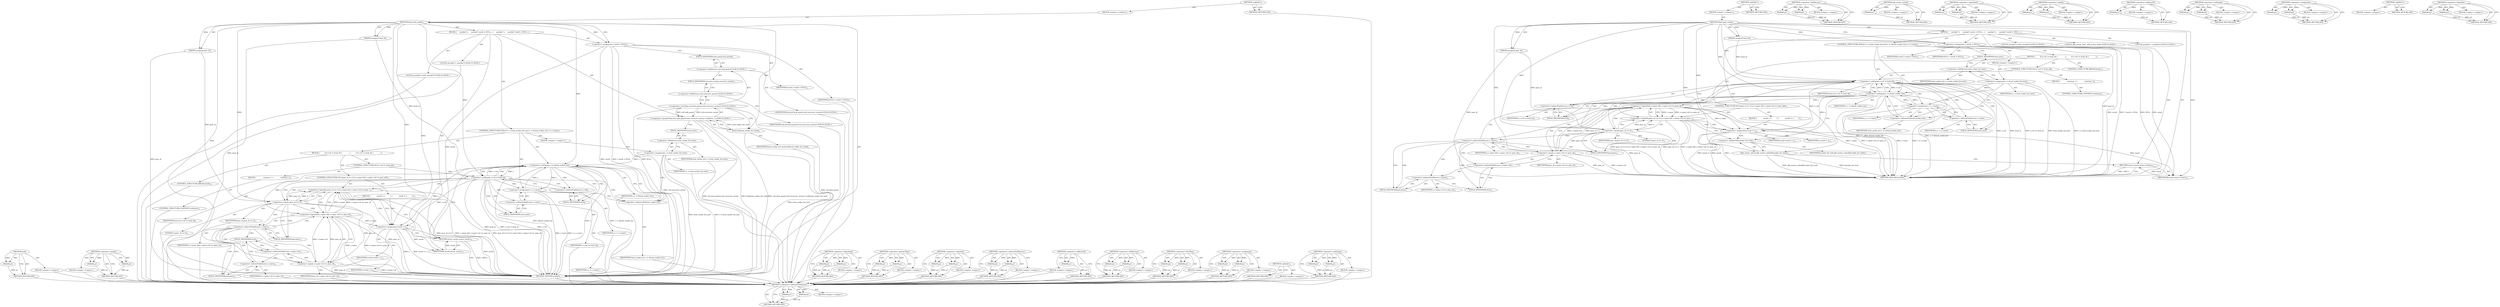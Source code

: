 digraph "&lt;operator&gt;.notEquals" {
vulnerable_113 [label=<(METHOD,&lt;operator&gt;.indirectFieldAccess)>];
vulnerable_114 [label=<(PARAM,p1)>];
vulnerable_115 [label=<(PARAM,p2)>];
vulnerable_116 [label=<(BLOCK,&lt;empty&gt;,&lt;empty&gt;)>];
vulnerable_117 [label=<(METHOD_RETURN,ANY)>];
vulnerable_6 [label=<(METHOD,&lt;global&gt;)<SUB>1</SUB>>];
vulnerable_7 [label=<(BLOCK,&lt;empty&gt;,&lt;empty&gt;)<SUB>1</SUB>>];
vulnerable_8 [label=<(METHOD,find_local_socket)<SUB>1</SUB>>];
vulnerable_9 [label=<(PARAM,unsigned local_id)<SUB>1</SUB>>];
vulnerable_10 [label=<(PARAM,unsigned peer_id)<SUB>1</SUB>>];
vulnerable_11 [label=<(BLOCK,{

     asocket* s;
     asocket* result = NULL...,{

     asocket* s;
     asocket* result = NULL...)<SUB>1</SUB>>];
vulnerable_12 [label="<(LOCAL,asocket* s: asocket*)<SUB>3</SUB>>"];
vulnerable_13 [label="<(LOCAL,asocket* result: asocket*)<SUB>4</SUB>>"];
vulnerable_14 [label=<(&lt;operator&gt;.assignment,* result = NULL)<SUB>4</SUB>>];
vulnerable_15 [label=<(IDENTIFIER,result,* result = NULL)<SUB>4</SUB>>];
vulnerable_16 [label=<(IDENTIFIER,NULL,* result = NULL)<SUB>4</SUB>>];
vulnerable_17 [label="<(LOCAL,adb_mutex_lock : adb_mutex_lock)<SUB>6</SUB>>"];
vulnerable_18 [label=<(CONTROL_STRUCTURE,FOR,for (s = local_socket_list.next;s != &amp;local_socket_list;s = s-&gt;next))<SUB>7</SUB>>];
vulnerable_19 [label=<(BLOCK,&lt;empty&gt;,&lt;empty&gt;)<SUB>7</SUB>>];
vulnerable_20 [label=<(&lt;operator&gt;.assignment,s = local_socket_list.next)<SUB>7</SUB>>];
vulnerable_21 [label=<(IDENTIFIER,s,s = local_socket_list.next)<SUB>7</SUB>>];
vulnerable_22 [label=<(&lt;operator&gt;.fieldAccess,local_socket_list.next)<SUB>7</SUB>>];
vulnerable_23 [label=<(IDENTIFIER,local_socket_list,s = local_socket_list.next)<SUB>7</SUB>>];
vulnerable_24 [label=<(FIELD_IDENTIFIER,next,next)<SUB>7</SUB>>];
vulnerable_25 [label=<(&lt;operator&gt;.notEquals,s != &amp;local_socket_list)<SUB>7</SUB>>];
vulnerable_26 [label=<(IDENTIFIER,s,s != &amp;local_socket_list)<SUB>7</SUB>>];
vulnerable_27 [label=<(&lt;operator&gt;.addressOf,&amp;local_socket_list)<SUB>7</SUB>>];
vulnerable_28 [label=<(IDENTIFIER,local_socket_list,s != &amp;local_socket_list)<SUB>7</SUB>>];
vulnerable_29 [label=<(&lt;operator&gt;.assignment,s = s-&gt;next)<SUB>7</SUB>>];
vulnerable_30 [label=<(IDENTIFIER,s,s = s-&gt;next)<SUB>7</SUB>>];
vulnerable_31 [label=<(&lt;operator&gt;.indirectFieldAccess,s-&gt;next)<SUB>7</SUB>>];
vulnerable_32 [label=<(IDENTIFIER,s,s = s-&gt;next)<SUB>7</SUB>>];
vulnerable_33 [label=<(FIELD_IDENTIFIER,next,next)<SUB>7</SUB>>];
vulnerable_34 [label=<(BLOCK,{
         if (s-&gt;id != local_id) {
           ...,{
         if (s-&gt;id != local_id) {
           ...)<SUB>7</SUB>>];
vulnerable_35 [label=<(CONTROL_STRUCTURE,IF,if (s-&gt;id != local_id))<SUB>8</SUB>>];
vulnerable_36 [label=<(&lt;operator&gt;.notEquals,s-&gt;id != local_id)<SUB>8</SUB>>];
vulnerable_37 [label=<(&lt;operator&gt;.indirectFieldAccess,s-&gt;id)<SUB>8</SUB>>];
vulnerable_38 [label=<(IDENTIFIER,s,s-&gt;id != local_id)<SUB>8</SUB>>];
vulnerable_39 [label=<(FIELD_IDENTIFIER,id,id)<SUB>8</SUB>>];
vulnerable_40 [label=<(IDENTIFIER,local_id,s-&gt;id != local_id)<SUB>8</SUB>>];
vulnerable_41 [label=<(BLOCK,{
             continue;
 },{
             continue;
 })<SUB>8</SUB>>];
vulnerable_42 [label=<(CONTROL_STRUCTURE,CONTINUE,continue;)<SUB>9</SUB>>];
vulnerable_43 [label=<(CONTROL_STRUCTURE,IF,if (peer_id == 0 || (s-&gt;peer &amp;&amp; s-&gt;peer-&gt;id == peer_id)))<SUB>11</SUB>>];
vulnerable_44 [label=<(&lt;operator&gt;.logicalOr,peer_id == 0 || (s-&gt;peer &amp;&amp; s-&gt;peer-&gt;id == peer...)<SUB>11</SUB>>];
vulnerable_45 [label=<(&lt;operator&gt;.equals,peer_id == 0)<SUB>11</SUB>>];
vulnerable_46 [label=<(IDENTIFIER,peer_id,peer_id == 0)<SUB>11</SUB>>];
vulnerable_47 [label=<(LITERAL,0,peer_id == 0)<SUB>11</SUB>>];
vulnerable_48 [label=<(&lt;operator&gt;.logicalAnd,s-&gt;peer &amp;&amp; s-&gt;peer-&gt;id == peer_id)<SUB>11</SUB>>];
vulnerable_49 [label=<(&lt;operator&gt;.indirectFieldAccess,s-&gt;peer)<SUB>11</SUB>>];
vulnerable_50 [label=<(IDENTIFIER,s,s-&gt;peer &amp;&amp; s-&gt;peer-&gt;id == peer_id)<SUB>11</SUB>>];
vulnerable_51 [label=<(FIELD_IDENTIFIER,peer,peer)<SUB>11</SUB>>];
vulnerable_52 [label=<(&lt;operator&gt;.equals,s-&gt;peer-&gt;id == peer_id)<SUB>11</SUB>>];
vulnerable_53 [label=<(&lt;operator&gt;.indirectFieldAccess,s-&gt;peer-&gt;id)<SUB>11</SUB>>];
vulnerable_54 [label=<(&lt;operator&gt;.indirectFieldAccess,s-&gt;peer)<SUB>11</SUB>>];
vulnerable_55 [label=<(IDENTIFIER,s,s-&gt;peer-&gt;id == peer_id)<SUB>11</SUB>>];
vulnerable_56 [label=<(FIELD_IDENTIFIER,peer,peer)<SUB>11</SUB>>];
vulnerable_57 [label=<(FIELD_IDENTIFIER,id,id)<SUB>11</SUB>>];
vulnerable_58 [label=<(IDENTIFIER,peer_id,s-&gt;peer-&gt;id == peer_id)<SUB>11</SUB>>];
vulnerable_59 [label=<(BLOCK,{
            result = s;

         },{
            result = s;

         })<SUB>11</SUB>>];
vulnerable_60 [label=<(&lt;operator&gt;.assignment,result = s)<SUB>12</SUB>>];
vulnerable_61 [label=<(IDENTIFIER,result,result = s)<SUB>12</SUB>>];
vulnerable_62 [label=<(IDENTIFIER,s,result = s)<SUB>12</SUB>>];
vulnerable_63 [label=<(CONTROL_STRUCTURE,BREAK,break;)<SUB>15</SUB>>];
vulnerable_64 [label=<(adb_mutex_unlock,adb_mutex_unlock(&amp;socket_list_lock))<SUB>17</SUB>>];
vulnerable_65 [label=<(&lt;operator&gt;.addressOf,&amp;socket_list_lock)<SUB>17</SUB>>];
vulnerable_66 [label=<(IDENTIFIER,socket_list_lock,adb_mutex_unlock(&amp;socket_list_lock))<SUB>17</SUB>>];
vulnerable_67 [label=<(RETURN,return result;,return result;)<SUB>19</SUB>>];
vulnerable_68 [label=<(IDENTIFIER,result,return result;)<SUB>19</SUB>>];
vulnerable_69 [label=<(METHOD_RETURN,asocket)<SUB>1</SUB>>];
vulnerable_71 [label=<(METHOD_RETURN,ANY)<SUB>1</SUB>>];
vulnerable_99 [label=<(METHOD,&lt;operator&gt;.fieldAccess)>];
vulnerable_100 [label=<(PARAM,p1)>];
vulnerable_101 [label=<(PARAM,p2)>];
vulnerable_102 [label=<(BLOCK,&lt;empty&gt;,&lt;empty&gt;)>];
vulnerable_103 [label=<(METHOD_RETURN,ANY)>];
vulnerable_133 [label=<(METHOD,adb_mutex_unlock)>];
vulnerable_134 [label=<(PARAM,p1)>];
vulnerable_135 [label=<(BLOCK,&lt;empty&gt;,&lt;empty&gt;)>];
vulnerable_136 [label=<(METHOD_RETURN,ANY)>];
vulnerable_128 [label=<(METHOD,&lt;operator&gt;.logicalAnd)>];
vulnerable_129 [label=<(PARAM,p1)>];
vulnerable_130 [label=<(PARAM,p2)>];
vulnerable_131 [label=<(BLOCK,&lt;empty&gt;,&lt;empty&gt;)>];
vulnerable_132 [label=<(METHOD_RETURN,ANY)>];
vulnerable_123 [label=<(METHOD,&lt;operator&gt;.equals)>];
vulnerable_124 [label=<(PARAM,p1)>];
vulnerable_125 [label=<(PARAM,p2)>];
vulnerable_126 [label=<(BLOCK,&lt;empty&gt;,&lt;empty&gt;)>];
vulnerable_127 [label=<(METHOD_RETURN,ANY)>];
vulnerable_109 [label=<(METHOD,&lt;operator&gt;.addressOf)>];
vulnerable_110 [label=<(PARAM,p1)>];
vulnerable_111 [label=<(BLOCK,&lt;empty&gt;,&lt;empty&gt;)>];
vulnerable_112 [label=<(METHOD_RETURN,ANY)>];
vulnerable_104 [label=<(METHOD,&lt;operator&gt;.notEquals)>];
vulnerable_105 [label=<(PARAM,p1)>];
vulnerable_106 [label=<(PARAM,p2)>];
vulnerable_107 [label=<(BLOCK,&lt;empty&gt;,&lt;empty&gt;)>];
vulnerable_108 [label=<(METHOD_RETURN,ANY)>];
vulnerable_94 [label=<(METHOD,&lt;operator&gt;.assignment)>];
vulnerable_95 [label=<(PARAM,p1)>];
vulnerable_96 [label=<(PARAM,p2)>];
vulnerable_97 [label=<(BLOCK,&lt;empty&gt;,&lt;empty&gt;)>];
vulnerable_98 [label=<(METHOD_RETURN,ANY)>];
vulnerable_88 [label=<(METHOD,&lt;global&gt;)<SUB>1</SUB>>];
vulnerable_89 [label=<(BLOCK,&lt;empty&gt;,&lt;empty&gt;)>];
vulnerable_90 [label=<(METHOD_RETURN,ANY)>];
vulnerable_118 [label=<(METHOD,&lt;operator&gt;.logicalOr)>];
vulnerable_119 [label=<(PARAM,p1)>];
vulnerable_120 [label=<(PARAM,p2)>];
vulnerable_121 [label=<(BLOCK,&lt;empty&gt;,&lt;empty&gt;)>];
vulnerable_122 [label=<(METHOD_RETURN,ANY)>];
fixed_118 [label=<(METHOD,lock)>];
fixed_119 [label=<(PARAM,p1)>];
fixed_120 [label=<(BLOCK,&lt;empty&gt;,&lt;empty&gt;)>];
fixed_121 [label=<(METHOD_RETURN,ANY)>];
fixed_141 [label=<(METHOD,&lt;operator&gt;.equals)>];
fixed_142 [label=<(PARAM,p1)>];
fixed_143 [label=<(PARAM,p2)>];
fixed_144 [label=<(BLOCK,&lt;empty&gt;,&lt;empty&gt;)>];
fixed_145 [label=<(METHOD_RETURN,ANY)>];
fixed_6 [label=<(METHOD,&lt;global&gt;)<SUB>1</SUB>>];
fixed_7 [label=<(BLOCK,&lt;empty&gt;,&lt;empty&gt;)<SUB>1</SUB>>];
fixed_8 [label=<(METHOD,find_local_socket)<SUB>1</SUB>>];
fixed_9 [label=<(PARAM,unsigned local_id)<SUB>1</SUB>>];
fixed_10 [label=<(PARAM,unsigned peer_id)<SUB>1</SUB>>];
fixed_11 [label=<(BLOCK,{

     asocket* s;
     asocket* result = NULL...,{

     asocket* s;
     asocket* result = NULL...)<SUB>1</SUB>>];
fixed_12 [label="<(LOCAL,asocket* s: asocket*)<SUB>3</SUB>>"];
fixed_13 [label="<(LOCAL,asocket* result: asocket*)<SUB>4</SUB>>"];
fixed_14 [label=<(&lt;operator&gt;.assignment,* result = NULL)<SUB>4</SUB>>];
fixed_15 [label=<(IDENTIFIER,result,* result = NULL)<SUB>4</SUB>>];
fixed_16 [label=<(IDENTIFIER,NULL,* result = NULL)<SUB>4</SUB>>];
fixed_17 [label="<(&lt;operator&gt;.greaterThan,std::lock_guard&lt;std::recursive_mutex&gt; lock(loca...)<SUB>6</SUB>>"];
fixed_18 [label="<(&lt;operator&gt;.lessThan,std::lock_guard&lt;std::recursive_mutex)<SUB>6</SUB>>"];
fixed_19 [label="<(&lt;operator&gt;.fieldAccess,std::lock_guard)<SUB>6</SUB>>"];
fixed_20 [label="<(IDENTIFIER,std,std::lock_guard&lt;std::recursive_mutex)<SUB>6</SUB>>"];
fixed_21 [label=<(FIELD_IDENTIFIER,lock_guard,lock_guard)<SUB>6</SUB>>];
fixed_22 [label="<(&lt;operator&gt;.fieldAccess,std::recursive_mutex)<SUB>6</SUB>>"];
fixed_23 [label="<(IDENTIFIER,std,std::lock_guard&lt;std::recursive_mutex)<SUB>6</SUB>>"];
fixed_24 [label=<(FIELD_IDENTIFIER,recursive_mutex,recursive_mutex)<SUB>6</SUB>>];
fixed_25 [label=<(lock,lock(local_socket_list_lock))<SUB>6</SUB>>];
fixed_26 [label=<(IDENTIFIER,local_socket_list_lock,lock(local_socket_list_lock))<SUB>6</SUB>>];
fixed_27 [label=<(CONTROL_STRUCTURE,FOR,for (s = local_socket_list.next;s != &amp;local_socket_list;s = s-&gt;next))<SUB>7</SUB>>];
fixed_28 [label=<(BLOCK,&lt;empty&gt;,&lt;empty&gt;)<SUB>7</SUB>>];
fixed_29 [label=<(&lt;operator&gt;.assignment,s = local_socket_list.next)<SUB>7</SUB>>];
fixed_30 [label=<(IDENTIFIER,s,s = local_socket_list.next)<SUB>7</SUB>>];
fixed_31 [label=<(&lt;operator&gt;.fieldAccess,local_socket_list.next)<SUB>7</SUB>>];
fixed_32 [label=<(IDENTIFIER,local_socket_list,s = local_socket_list.next)<SUB>7</SUB>>];
fixed_33 [label=<(FIELD_IDENTIFIER,next,next)<SUB>7</SUB>>];
fixed_34 [label=<(&lt;operator&gt;.notEquals,s != &amp;local_socket_list)<SUB>7</SUB>>];
fixed_35 [label=<(IDENTIFIER,s,s != &amp;local_socket_list)<SUB>7</SUB>>];
fixed_36 [label=<(&lt;operator&gt;.addressOf,&amp;local_socket_list)<SUB>7</SUB>>];
fixed_37 [label=<(IDENTIFIER,local_socket_list,s != &amp;local_socket_list)<SUB>7</SUB>>];
fixed_38 [label=<(&lt;operator&gt;.assignment,s = s-&gt;next)<SUB>7</SUB>>];
fixed_39 [label=<(IDENTIFIER,s,s = s-&gt;next)<SUB>7</SUB>>];
fixed_40 [label=<(&lt;operator&gt;.indirectFieldAccess,s-&gt;next)<SUB>7</SUB>>];
fixed_41 [label=<(IDENTIFIER,s,s = s-&gt;next)<SUB>7</SUB>>];
fixed_42 [label=<(FIELD_IDENTIFIER,next,next)<SUB>7</SUB>>];
fixed_43 [label=<(BLOCK,{
         if (s-&gt;id != local_id) {
           ...,{
         if (s-&gt;id != local_id) {
           ...)<SUB>7</SUB>>];
fixed_44 [label=<(CONTROL_STRUCTURE,IF,if (s-&gt;id != local_id))<SUB>8</SUB>>];
fixed_45 [label=<(&lt;operator&gt;.notEquals,s-&gt;id != local_id)<SUB>8</SUB>>];
fixed_46 [label=<(&lt;operator&gt;.indirectFieldAccess,s-&gt;id)<SUB>8</SUB>>];
fixed_47 [label=<(IDENTIFIER,s,s-&gt;id != local_id)<SUB>8</SUB>>];
fixed_48 [label=<(FIELD_IDENTIFIER,id,id)<SUB>8</SUB>>];
fixed_49 [label=<(IDENTIFIER,local_id,s-&gt;id != local_id)<SUB>8</SUB>>];
fixed_50 [label=<(BLOCK,{
             continue;
 },{
             continue;
 })<SUB>8</SUB>>];
fixed_51 [label=<(CONTROL_STRUCTURE,CONTINUE,continue;)<SUB>9</SUB>>];
fixed_52 [label=<(CONTROL_STRUCTURE,IF,if (peer_id == 0 || (s-&gt;peer &amp;&amp; s-&gt;peer-&gt;id == peer_id)))<SUB>11</SUB>>];
fixed_53 [label=<(&lt;operator&gt;.logicalOr,peer_id == 0 || (s-&gt;peer &amp;&amp; s-&gt;peer-&gt;id == peer...)<SUB>11</SUB>>];
fixed_54 [label=<(&lt;operator&gt;.equals,peer_id == 0)<SUB>11</SUB>>];
fixed_55 [label=<(IDENTIFIER,peer_id,peer_id == 0)<SUB>11</SUB>>];
fixed_56 [label=<(LITERAL,0,peer_id == 0)<SUB>11</SUB>>];
fixed_57 [label=<(&lt;operator&gt;.logicalAnd,s-&gt;peer &amp;&amp; s-&gt;peer-&gt;id == peer_id)<SUB>11</SUB>>];
fixed_58 [label=<(&lt;operator&gt;.indirectFieldAccess,s-&gt;peer)<SUB>11</SUB>>];
fixed_59 [label=<(IDENTIFIER,s,s-&gt;peer &amp;&amp; s-&gt;peer-&gt;id == peer_id)<SUB>11</SUB>>];
fixed_60 [label=<(FIELD_IDENTIFIER,peer,peer)<SUB>11</SUB>>];
fixed_61 [label=<(&lt;operator&gt;.equals,s-&gt;peer-&gt;id == peer_id)<SUB>11</SUB>>];
fixed_62 [label=<(&lt;operator&gt;.indirectFieldAccess,s-&gt;peer-&gt;id)<SUB>11</SUB>>];
fixed_63 [label=<(&lt;operator&gt;.indirectFieldAccess,s-&gt;peer)<SUB>11</SUB>>];
fixed_64 [label=<(IDENTIFIER,s,s-&gt;peer-&gt;id == peer_id)<SUB>11</SUB>>];
fixed_65 [label=<(FIELD_IDENTIFIER,peer,peer)<SUB>11</SUB>>];
fixed_66 [label=<(FIELD_IDENTIFIER,id,id)<SUB>11</SUB>>];
fixed_67 [label=<(IDENTIFIER,peer_id,s-&gt;peer-&gt;id == peer_id)<SUB>11</SUB>>];
fixed_68 [label=<(BLOCK,{
            result = s;

         },{
            result = s;

         })<SUB>11</SUB>>];
fixed_69 [label=<(&lt;operator&gt;.assignment,result = s)<SUB>12</SUB>>];
fixed_70 [label=<(IDENTIFIER,result,result = s)<SUB>12</SUB>>];
fixed_71 [label=<(IDENTIFIER,s,result = s)<SUB>12</SUB>>];
fixed_72 [label=<(CONTROL_STRUCTURE,BREAK,break;)<SUB>15</SUB>>];
fixed_73 [label=<(RETURN,return result;,return result;)<SUB>18</SUB>>];
fixed_74 [label=<(IDENTIFIER,result,return result;)<SUB>18</SUB>>];
fixed_75 [label=<(METHOD_RETURN,asocket)<SUB>1</SUB>>];
fixed_77 [label=<(METHOD_RETURN,ANY)<SUB>1</SUB>>];
fixed_146 [label=<(METHOD,&lt;operator&gt;.logicalAnd)>];
fixed_147 [label=<(PARAM,p1)>];
fixed_148 [label=<(PARAM,p2)>];
fixed_149 [label=<(BLOCK,&lt;empty&gt;,&lt;empty&gt;)>];
fixed_150 [label=<(METHOD_RETURN,ANY)>];
fixed_103 [label=<(METHOD,&lt;operator&gt;.greaterThan)>];
fixed_104 [label=<(PARAM,p1)>];
fixed_105 [label=<(PARAM,p2)>];
fixed_106 [label=<(BLOCK,&lt;empty&gt;,&lt;empty&gt;)>];
fixed_107 [label=<(METHOD_RETURN,ANY)>];
fixed_136 [label=<(METHOD,&lt;operator&gt;.logicalOr)>];
fixed_137 [label=<(PARAM,p1)>];
fixed_138 [label=<(PARAM,p2)>];
fixed_139 [label=<(BLOCK,&lt;empty&gt;,&lt;empty&gt;)>];
fixed_140 [label=<(METHOD_RETURN,ANY)>];
fixed_131 [label=<(METHOD,&lt;operator&gt;.indirectFieldAccess)>];
fixed_132 [label=<(PARAM,p1)>];
fixed_133 [label=<(PARAM,p2)>];
fixed_134 [label=<(BLOCK,&lt;empty&gt;,&lt;empty&gt;)>];
fixed_135 [label=<(METHOD_RETURN,ANY)>];
fixed_127 [label=<(METHOD,&lt;operator&gt;.addressOf)>];
fixed_128 [label=<(PARAM,p1)>];
fixed_129 [label=<(BLOCK,&lt;empty&gt;,&lt;empty&gt;)>];
fixed_130 [label=<(METHOD_RETURN,ANY)>];
fixed_113 [label=<(METHOD,&lt;operator&gt;.fieldAccess)>];
fixed_114 [label=<(PARAM,p1)>];
fixed_115 [label=<(PARAM,p2)>];
fixed_116 [label=<(BLOCK,&lt;empty&gt;,&lt;empty&gt;)>];
fixed_117 [label=<(METHOD_RETURN,ANY)>];
fixed_108 [label=<(METHOD,&lt;operator&gt;.lessThan)>];
fixed_109 [label=<(PARAM,p1)>];
fixed_110 [label=<(PARAM,p2)>];
fixed_111 [label=<(BLOCK,&lt;empty&gt;,&lt;empty&gt;)>];
fixed_112 [label=<(METHOD_RETURN,ANY)>];
fixed_98 [label=<(METHOD,&lt;operator&gt;.assignment)>];
fixed_99 [label=<(PARAM,p1)>];
fixed_100 [label=<(PARAM,p2)>];
fixed_101 [label=<(BLOCK,&lt;empty&gt;,&lt;empty&gt;)>];
fixed_102 [label=<(METHOD_RETURN,ANY)>];
fixed_92 [label=<(METHOD,&lt;global&gt;)<SUB>1</SUB>>];
fixed_93 [label=<(BLOCK,&lt;empty&gt;,&lt;empty&gt;)>];
fixed_94 [label=<(METHOD_RETURN,ANY)>];
fixed_122 [label=<(METHOD,&lt;operator&gt;.notEquals)>];
fixed_123 [label=<(PARAM,p1)>];
fixed_124 [label=<(PARAM,p2)>];
fixed_125 [label=<(BLOCK,&lt;empty&gt;,&lt;empty&gt;)>];
fixed_126 [label=<(METHOD_RETURN,ANY)>];
vulnerable_113 -> vulnerable_114  [key=0, label="AST: "];
vulnerable_113 -> vulnerable_114  [key=1, label="DDG: "];
vulnerable_113 -> vulnerable_116  [key=0, label="AST: "];
vulnerable_113 -> vulnerable_115  [key=0, label="AST: "];
vulnerable_113 -> vulnerable_115  [key=1, label="DDG: "];
vulnerable_113 -> vulnerable_117  [key=0, label="AST: "];
vulnerable_113 -> vulnerable_117  [key=1, label="CFG: "];
vulnerable_114 -> vulnerable_117  [key=0, label="DDG: p1"];
vulnerable_115 -> vulnerable_117  [key=0, label="DDG: p2"];
vulnerable_6 -> vulnerable_7  [key=0, label="AST: "];
vulnerable_6 -> vulnerable_71  [key=0, label="AST: "];
vulnerable_6 -> vulnerable_71  [key=1, label="CFG: "];
vulnerable_7 -> vulnerable_8  [key=0, label="AST: "];
vulnerable_8 -> vulnerable_9  [key=0, label="AST: "];
vulnerable_8 -> vulnerable_9  [key=1, label="DDG: "];
vulnerable_8 -> vulnerable_10  [key=0, label="AST: "];
vulnerable_8 -> vulnerable_10  [key=1, label="DDG: "];
vulnerable_8 -> vulnerable_11  [key=0, label="AST: "];
vulnerable_8 -> vulnerable_69  [key=0, label="AST: "];
vulnerable_8 -> vulnerable_14  [key=0, label="CFG: "];
vulnerable_8 -> vulnerable_14  [key=1, label="DDG: "];
vulnerable_8 -> vulnerable_64  [key=0, label="DDG: "];
vulnerable_8 -> vulnerable_68  [key=0, label="DDG: "];
vulnerable_8 -> vulnerable_25  [key=0, label="DDG: "];
vulnerable_8 -> vulnerable_36  [key=0, label="DDG: "];
vulnerable_8 -> vulnerable_60  [key=0, label="DDG: "];
vulnerable_8 -> vulnerable_45  [key=0, label="DDG: "];
vulnerable_8 -> vulnerable_52  [key=0, label="DDG: "];
vulnerable_9 -> vulnerable_69  [key=0, label="DDG: local_id"];
vulnerable_9 -> vulnerable_36  [key=0, label="DDG: local_id"];
vulnerable_10 -> vulnerable_69  [key=0, label="DDG: peer_id"];
vulnerable_10 -> vulnerable_45  [key=0, label="DDG: peer_id"];
vulnerable_11 -> vulnerable_12  [key=0, label="AST: "];
vulnerable_11 -> vulnerable_13  [key=0, label="AST: "];
vulnerable_11 -> vulnerable_14  [key=0, label="AST: "];
vulnerable_11 -> vulnerable_17  [key=0, label="AST: "];
vulnerable_11 -> vulnerable_18  [key=0, label="AST: "];
vulnerable_11 -> vulnerable_64  [key=0, label="AST: "];
vulnerable_11 -> vulnerable_67  [key=0, label="AST: "];
vulnerable_14 -> vulnerable_15  [key=0, label="AST: "];
vulnerable_14 -> vulnerable_16  [key=0, label="AST: "];
vulnerable_14 -> vulnerable_24  [key=0, label="CFG: "];
vulnerable_14 -> vulnerable_69  [key=0, label="DDG: result"];
vulnerable_14 -> vulnerable_69  [key=1, label="DDG: * result = NULL"];
vulnerable_14 -> vulnerable_69  [key=2, label="DDG: NULL"];
vulnerable_14 -> vulnerable_68  [key=0, label="DDG: result"];
vulnerable_18 -> vulnerable_19  [key=0, label="AST: "];
vulnerable_18 -> vulnerable_25  [key=0, label="AST: "];
vulnerable_18 -> vulnerable_29  [key=0, label="AST: "];
vulnerable_18 -> vulnerable_34  [key=0, label="AST: "];
vulnerable_19 -> vulnerable_20  [key=0, label="AST: "];
vulnerable_20 -> vulnerable_21  [key=0, label="AST: "];
vulnerable_20 -> vulnerable_22  [key=0, label="AST: "];
vulnerable_20 -> vulnerable_27  [key=0, label="CFG: "];
vulnerable_20 -> vulnerable_69  [key=0, label="DDG: local_socket_list.next"];
vulnerable_20 -> vulnerable_69  [key=1, label="DDG: s = local_socket_list.next"];
vulnerable_20 -> vulnerable_25  [key=0, label="DDG: s"];
vulnerable_22 -> vulnerable_23  [key=0, label="AST: "];
vulnerable_22 -> vulnerable_24  [key=0, label="AST: "];
vulnerable_22 -> vulnerable_20  [key=0, label="CFG: "];
vulnerable_24 -> vulnerable_22  [key=0, label="CFG: "];
vulnerable_25 -> vulnerable_26  [key=0, label="AST: "];
vulnerable_25 -> vulnerable_27  [key=0, label="AST: "];
vulnerable_25 -> vulnerable_39  [key=0, label="CFG: "];
vulnerable_25 -> vulnerable_39  [key=1, label="CDG: "];
vulnerable_25 -> vulnerable_65  [key=0, label="CFG: "];
vulnerable_25 -> vulnerable_69  [key=0, label="DDG: s"];
vulnerable_25 -> vulnerable_69  [key=1, label="DDG: &amp;local_socket_list"];
vulnerable_25 -> vulnerable_69  [key=2, label="DDG: s != &amp;local_socket_list"];
vulnerable_25 -> vulnerable_29  [key=0, label="DDG: s"];
vulnerable_25 -> vulnerable_36  [key=0, label="DDG: s"];
vulnerable_25 -> vulnerable_36  [key=1, label="CDG: "];
vulnerable_25 -> vulnerable_60  [key=0, label="DDG: s"];
vulnerable_25 -> vulnerable_48  [key=0, label="DDG: s"];
vulnerable_25 -> vulnerable_37  [key=0, label="CDG: "];
vulnerable_27 -> vulnerable_28  [key=0, label="AST: "];
vulnerable_27 -> vulnerable_25  [key=0, label="CFG: "];
vulnerable_29 -> vulnerable_30  [key=0, label="AST: "];
vulnerable_29 -> vulnerable_31  [key=0, label="AST: "];
vulnerable_29 -> vulnerable_27  [key=0, label="CFG: "];
vulnerable_29 -> vulnerable_69  [key=0, label="DDG: s-&gt;next"];
vulnerable_29 -> vulnerable_69  [key=1, label="DDG: s = s-&gt;next"];
vulnerable_29 -> vulnerable_25  [key=0, label="DDG: s"];
vulnerable_31 -> vulnerable_32  [key=0, label="AST: "];
vulnerable_31 -> vulnerable_33  [key=0, label="AST: "];
vulnerable_31 -> vulnerable_29  [key=0, label="CFG: "];
vulnerable_33 -> vulnerable_31  [key=0, label="CFG: "];
vulnerable_34 -> vulnerable_35  [key=0, label="AST: "];
vulnerable_34 -> vulnerable_43  [key=0, label="AST: "];
vulnerable_34 -> vulnerable_63  [key=0, label="AST: "];
vulnerable_35 -> vulnerable_36  [key=0, label="AST: "];
vulnerable_35 -> vulnerable_41  [key=0, label="AST: "];
vulnerable_36 -> vulnerable_37  [key=0, label="AST: "];
vulnerable_36 -> vulnerable_40  [key=0, label="AST: "];
vulnerable_36 -> vulnerable_33  [key=0, label="CFG: "];
vulnerable_36 -> vulnerable_33  [key=1, label="CDG: "];
vulnerable_36 -> vulnerable_45  [key=0, label="CFG: "];
vulnerable_36 -> vulnerable_45  [key=1, label="CDG: "];
vulnerable_36 -> vulnerable_69  [key=0, label="DDG: s-&gt;id"];
vulnerable_36 -> vulnerable_69  [key=1, label="DDG: local_id"];
vulnerable_36 -> vulnerable_69  [key=2, label="DDG: s-&gt;id != local_id"];
vulnerable_36 -> vulnerable_25  [key=0, label="DDG: s-&gt;id"];
vulnerable_36 -> vulnerable_25  [key=1, label="CDG: "];
vulnerable_36 -> vulnerable_60  [key=0, label="DDG: s-&gt;id"];
vulnerable_36 -> vulnerable_27  [key=0, label="CDG: "];
vulnerable_36 -> vulnerable_29  [key=0, label="CDG: "];
vulnerable_36 -> vulnerable_44  [key=0, label="CDG: "];
vulnerable_36 -> vulnerable_31  [key=0, label="CDG: "];
vulnerable_37 -> vulnerable_38  [key=0, label="AST: "];
vulnerable_37 -> vulnerable_39  [key=0, label="AST: "];
vulnerable_37 -> vulnerable_36  [key=0, label="CFG: "];
vulnerable_39 -> vulnerable_37  [key=0, label="CFG: "];
vulnerable_41 -> vulnerable_42  [key=0, label="AST: "];
vulnerable_43 -> vulnerable_44  [key=0, label="AST: "];
vulnerable_43 -> vulnerable_59  [key=0, label="AST: "];
vulnerable_44 -> vulnerable_45  [key=0, label="AST: "];
vulnerable_44 -> vulnerable_48  [key=0, label="AST: "];
vulnerable_44 -> vulnerable_60  [key=0, label="CFG: "];
vulnerable_44 -> vulnerable_60  [key=1, label="CDG: "];
vulnerable_44 -> vulnerable_65  [key=0, label="CFG: "];
vulnerable_44 -> vulnerable_69  [key=0, label="DDG: peer_id == 0"];
vulnerable_44 -> vulnerable_69  [key=1, label="DDG: s-&gt;peer &amp;&amp; s-&gt;peer-&gt;id == peer_id"];
vulnerable_44 -> vulnerable_69  [key=2, label="DDG: peer_id == 0 || (s-&gt;peer &amp;&amp; s-&gt;peer-&gt;id == peer_id)"];
vulnerable_45 -> vulnerable_46  [key=0, label="AST: "];
vulnerable_45 -> vulnerable_47  [key=0, label="AST: "];
vulnerable_45 -> vulnerable_44  [key=0, label="CFG: "];
vulnerable_45 -> vulnerable_44  [key=1, label="DDG: peer_id"];
vulnerable_45 -> vulnerable_44  [key=2, label="DDG: 0"];
vulnerable_45 -> vulnerable_51  [key=0, label="CFG: "];
vulnerable_45 -> vulnerable_51  [key=1, label="CDG: "];
vulnerable_45 -> vulnerable_69  [key=0, label="DDG: peer_id"];
vulnerable_45 -> vulnerable_52  [key=0, label="DDG: peer_id"];
vulnerable_45 -> vulnerable_48  [key=0, label="CDG: "];
vulnerable_45 -> vulnerable_49  [key=0, label="CDG: "];
vulnerable_48 -> vulnerable_49  [key=0, label="AST: "];
vulnerable_48 -> vulnerable_52  [key=0, label="AST: "];
vulnerable_48 -> vulnerable_44  [key=0, label="CFG: "];
vulnerable_48 -> vulnerable_44  [key=1, label="DDG: s-&gt;peer"];
vulnerable_48 -> vulnerable_44  [key=2, label="DDG: s-&gt;peer-&gt;id == peer_id"];
vulnerable_48 -> vulnerable_69  [key=0, label="DDG: s-&gt;peer"];
vulnerable_48 -> vulnerable_69  [key=1, label="DDG: s-&gt;peer-&gt;id == peer_id"];
vulnerable_48 -> vulnerable_60  [key=0, label="DDG: s-&gt;peer"];
vulnerable_49 -> vulnerable_50  [key=0, label="AST: "];
vulnerable_49 -> vulnerable_51  [key=0, label="AST: "];
vulnerable_49 -> vulnerable_48  [key=0, label="CFG: "];
vulnerable_49 -> vulnerable_56  [key=0, label="CFG: "];
vulnerable_49 -> vulnerable_56  [key=1, label="CDG: "];
vulnerable_49 -> vulnerable_57  [key=0, label="CDG: "];
vulnerable_49 -> vulnerable_52  [key=0, label="CDG: "];
vulnerable_49 -> vulnerable_53  [key=0, label="CDG: "];
vulnerable_49 -> vulnerable_54  [key=0, label="CDG: "];
vulnerable_51 -> vulnerable_49  [key=0, label="CFG: "];
vulnerable_52 -> vulnerable_53  [key=0, label="AST: "];
vulnerable_52 -> vulnerable_58  [key=0, label="AST: "];
vulnerable_52 -> vulnerable_48  [key=0, label="CFG: "];
vulnerable_52 -> vulnerable_48  [key=1, label="DDG: s-&gt;peer-&gt;id"];
vulnerable_52 -> vulnerable_48  [key=2, label="DDG: peer_id"];
vulnerable_52 -> vulnerable_69  [key=0, label="DDG: s-&gt;peer-&gt;id"];
vulnerable_52 -> vulnerable_69  [key=1, label="DDG: peer_id"];
vulnerable_53 -> vulnerable_54  [key=0, label="AST: "];
vulnerable_53 -> vulnerable_57  [key=0, label="AST: "];
vulnerable_53 -> vulnerable_52  [key=0, label="CFG: "];
vulnerable_54 -> vulnerable_55  [key=0, label="AST: "];
vulnerable_54 -> vulnerable_56  [key=0, label="AST: "];
vulnerable_54 -> vulnerable_57  [key=0, label="CFG: "];
vulnerable_56 -> vulnerable_54  [key=0, label="CFG: "];
vulnerable_57 -> vulnerable_53  [key=0, label="CFG: "];
vulnerable_59 -> vulnerable_60  [key=0, label="AST: "];
vulnerable_60 -> vulnerable_61  [key=0, label="AST: "];
vulnerable_60 -> vulnerable_62  [key=0, label="AST: "];
vulnerable_60 -> vulnerable_65  [key=0, label="CFG: "];
vulnerable_60 -> vulnerable_69  [key=0, label="DDG: result"];
vulnerable_60 -> vulnerable_69  [key=1, label="DDG: s"];
vulnerable_60 -> vulnerable_69  [key=2, label="DDG: result = s"];
vulnerable_60 -> vulnerable_68  [key=0, label="DDG: result"];
vulnerable_64 -> vulnerable_65  [key=0, label="AST: "];
vulnerable_64 -> vulnerable_67  [key=0, label="CFG: "];
vulnerable_64 -> vulnerable_69  [key=0, label="DDG: &amp;socket_list_lock"];
vulnerable_64 -> vulnerable_69  [key=1, label="DDG: adb_mutex_unlock(&amp;socket_list_lock)"];
vulnerable_65 -> vulnerable_66  [key=0, label="AST: "];
vulnerable_65 -> vulnerable_64  [key=0, label="CFG: "];
vulnerable_67 -> vulnerable_68  [key=0, label="AST: "];
vulnerable_67 -> vulnerable_69  [key=0, label="CFG: "];
vulnerable_67 -> vulnerable_69  [key=1, label="DDG: &lt;RET&gt;"];
vulnerable_68 -> vulnerable_67  [key=0, label="DDG: result"];
vulnerable_99 -> vulnerable_100  [key=0, label="AST: "];
vulnerable_99 -> vulnerable_100  [key=1, label="DDG: "];
vulnerable_99 -> vulnerable_102  [key=0, label="AST: "];
vulnerable_99 -> vulnerable_101  [key=0, label="AST: "];
vulnerable_99 -> vulnerable_101  [key=1, label="DDG: "];
vulnerable_99 -> vulnerable_103  [key=0, label="AST: "];
vulnerable_99 -> vulnerable_103  [key=1, label="CFG: "];
vulnerable_100 -> vulnerable_103  [key=0, label="DDG: p1"];
vulnerable_101 -> vulnerable_103  [key=0, label="DDG: p2"];
vulnerable_133 -> vulnerable_134  [key=0, label="AST: "];
vulnerable_133 -> vulnerable_134  [key=1, label="DDG: "];
vulnerable_133 -> vulnerable_135  [key=0, label="AST: "];
vulnerable_133 -> vulnerable_136  [key=0, label="AST: "];
vulnerable_133 -> vulnerable_136  [key=1, label="CFG: "];
vulnerable_134 -> vulnerable_136  [key=0, label="DDG: p1"];
vulnerable_128 -> vulnerable_129  [key=0, label="AST: "];
vulnerable_128 -> vulnerable_129  [key=1, label="DDG: "];
vulnerable_128 -> vulnerable_131  [key=0, label="AST: "];
vulnerable_128 -> vulnerable_130  [key=0, label="AST: "];
vulnerable_128 -> vulnerable_130  [key=1, label="DDG: "];
vulnerable_128 -> vulnerable_132  [key=0, label="AST: "];
vulnerable_128 -> vulnerable_132  [key=1, label="CFG: "];
vulnerable_129 -> vulnerable_132  [key=0, label="DDG: p1"];
vulnerable_130 -> vulnerable_132  [key=0, label="DDG: p2"];
vulnerable_123 -> vulnerable_124  [key=0, label="AST: "];
vulnerable_123 -> vulnerable_124  [key=1, label="DDG: "];
vulnerable_123 -> vulnerable_126  [key=0, label="AST: "];
vulnerable_123 -> vulnerable_125  [key=0, label="AST: "];
vulnerable_123 -> vulnerable_125  [key=1, label="DDG: "];
vulnerable_123 -> vulnerable_127  [key=0, label="AST: "];
vulnerable_123 -> vulnerable_127  [key=1, label="CFG: "];
vulnerable_124 -> vulnerable_127  [key=0, label="DDG: p1"];
vulnerable_125 -> vulnerable_127  [key=0, label="DDG: p2"];
vulnerable_109 -> vulnerable_110  [key=0, label="AST: "];
vulnerable_109 -> vulnerable_110  [key=1, label="DDG: "];
vulnerable_109 -> vulnerable_111  [key=0, label="AST: "];
vulnerable_109 -> vulnerable_112  [key=0, label="AST: "];
vulnerable_109 -> vulnerable_112  [key=1, label="CFG: "];
vulnerable_110 -> vulnerable_112  [key=0, label="DDG: p1"];
vulnerable_104 -> vulnerable_105  [key=0, label="AST: "];
vulnerable_104 -> vulnerable_105  [key=1, label="DDG: "];
vulnerable_104 -> vulnerable_107  [key=0, label="AST: "];
vulnerable_104 -> vulnerable_106  [key=0, label="AST: "];
vulnerable_104 -> vulnerable_106  [key=1, label="DDG: "];
vulnerable_104 -> vulnerable_108  [key=0, label="AST: "];
vulnerable_104 -> vulnerable_108  [key=1, label="CFG: "];
vulnerable_105 -> vulnerable_108  [key=0, label="DDG: p1"];
vulnerable_106 -> vulnerable_108  [key=0, label="DDG: p2"];
vulnerable_94 -> vulnerable_95  [key=0, label="AST: "];
vulnerable_94 -> vulnerable_95  [key=1, label="DDG: "];
vulnerable_94 -> vulnerable_97  [key=0, label="AST: "];
vulnerable_94 -> vulnerable_96  [key=0, label="AST: "];
vulnerable_94 -> vulnerable_96  [key=1, label="DDG: "];
vulnerable_94 -> vulnerable_98  [key=0, label="AST: "];
vulnerable_94 -> vulnerable_98  [key=1, label="CFG: "];
vulnerable_95 -> vulnerable_98  [key=0, label="DDG: p1"];
vulnerable_96 -> vulnerable_98  [key=0, label="DDG: p2"];
vulnerable_88 -> vulnerable_89  [key=0, label="AST: "];
vulnerable_88 -> vulnerable_90  [key=0, label="AST: "];
vulnerable_88 -> vulnerable_90  [key=1, label="CFG: "];
vulnerable_118 -> vulnerable_119  [key=0, label="AST: "];
vulnerable_118 -> vulnerable_119  [key=1, label="DDG: "];
vulnerable_118 -> vulnerable_121  [key=0, label="AST: "];
vulnerable_118 -> vulnerable_120  [key=0, label="AST: "];
vulnerable_118 -> vulnerable_120  [key=1, label="DDG: "];
vulnerable_118 -> vulnerable_122  [key=0, label="AST: "];
vulnerable_118 -> vulnerable_122  [key=1, label="CFG: "];
vulnerable_119 -> vulnerable_122  [key=0, label="DDG: p1"];
vulnerable_120 -> vulnerable_122  [key=0, label="DDG: p2"];
fixed_118 -> fixed_119  [key=0, label="AST: "];
fixed_118 -> fixed_119  [key=1, label="DDG: "];
fixed_118 -> fixed_120  [key=0, label="AST: "];
fixed_118 -> fixed_121  [key=0, label="AST: "];
fixed_118 -> fixed_121  [key=1, label="CFG: "];
fixed_119 -> fixed_121  [key=0, label="DDG: p1"];
fixed_120 -> vulnerable_113  [key=0];
fixed_121 -> vulnerable_113  [key=0];
fixed_141 -> fixed_142  [key=0, label="AST: "];
fixed_141 -> fixed_142  [key=1, label="DDG: "];
fixed_141 -> fixed_144  [key=0, label="AST: "];
fixed_141 -> fixed_143  [key=0, label="AST: "];
fixed_141 -> fixed_143  [key=1, label="DDG: "];
fixed_141 -> fixed_145  [key=0, label="AST: "];
fixed_141 -> fixed_145  [key=1, label="CFG: "];
fixed_142 -> fixed_145  [key=0, label="DDG: p1"];
fixed_143 -> fixed_145  [key=0, label="DDG: p2"];
fixed_144 -> vulnerable_113  [key=0];
fixed_145 -> vulnerable_113  [key=0];
fixed_6 -> fixed_7  [key=0, label="AST: "];
fixed_6 -> fixed_77  [key=0, label="AST: "];
fixed_6 -> fixed_77  [key=1, label="CFG: "];
fixed_7 -> fixed_8  [key=0, label="AST: "];
fixed_8 -> fixed_9  [key=0, label="AST: "];
fixed_8 -> fixed_9  [key=1, label="DDG: "];
fixed_8 -> fixed_10  [key=0, label="AST: "];
fixed_8 -> fixed_10  [key=1, label="DDG: "];
fixed_8 -> fixed_11  [key=0, label="AST: "];
fixed_8 -> fixed_75  [key=0, label="AST: "];
fixed_8 -> fixed_14  [key=0, label="CFG: "];
fixed_8 -> fixed_14  [key=1, label="DDG: "];
fixed_8 -> fixed_74  [key=0, label="DDG: "];
fixed_8 -> fixed_25  [key=0, label="DDG: "];
fixed_8 -> fixed_34  [key=0, label="DDG: "];
fixed_8 -> fixed_45  [key=0, label="DDG: "];
fixed_8 -> fixed_69  [key=0, label="DDG: "];
fixed_8 -> fixed_54  [key=0, label="DDG: "];
fixed_8 -> fixed_61  [key=0, label="DDG: "];
fixed_9 -> fixed_75  [key=0, label="DDG: local_id"];
fixed_9 -> fixed_45  [key=0, label="DDG: local_id"];
fixed_10 -> fixed_75  [key=0, label="DDG: peer_id"];
fixed_10 -> fixed_54  [key=0, label="DDG: peer_id"];
fixed_11 -> fixed_12  [key=0, label="AST: "];
fixed_11 -> fixed_13  [key=0, label="AST: "];
fixed_11 -> fixed_14  [key=0, label="AST: "];
fixed_11 -> fixed_17  [key=0, label="AST: "];
fixed_11 -> fixed_27  [key=0, label="AST: "];
fixed_11 -> fixed_73  [key=0, label="AST: "];
fixed_12 -> vulnerable_113  [key=0];
fixed_13 -> vulnerable_113  [key=0];
fixed_14 -> fixed_15  [key=0, label="AST: "];
fixed_14 -> fixed_16  [key=0, label="AST: "];
fixed_14 -> fixed_21  [key=0, label="CFG: "];
fixed_14 -> fixed_75  [key=0, label="DDG: result"];
fixed_14 -> fixed_75  [key=1, label="DDG: * result = NULL"];
fixed_14 -> fixed_75  [key=2, label="DDG: NULL"];
fixed_14 -> fixed_74  [key=0, label="DDG: result"];
fixed_15 -> vulnerable_113  [key=0];
fixed_16 -> vulnerable_113  [key=0];
fixed_17 -> fixed_18  [key=0, label="AST: "];
fixed_17 -> fixed_25  [key=0, label="AST: "];
fixed_17 -> fixed_33  [key=0, label="CFG: "];
fixed_17 -> fixed_75  [key=0, label="DDG: std::lock_guard&lt;std::recursive_mutex"];
fixed_17 -> fixed_75  [key=1, label="DDG: lock(local_socket_list_lock)"];
fixed_17 -> fixed_75  [key=2, label="DDG: std::lock_guard&lt;std::recursive_mutex&gt; lock(local_socket_list_lock)"];
fixed_18 -> fixed_19  [key=0, label="AST: "];
fixed_18 -> fixed_22  [key=0, label="AST: "];
fixed_18 -> fixed_25  [key=0, label="CFG: "];
fixed_18 -> fixed_75  [key=0, label="DDG: std::lock_guard"];
fixed_18 -> fixed_75  [key=1, label="DDG: std::recursive_mutex"];
fixed_18 -> fixed_17  [key=0, label="DDG: std::lock_guard"];
fixed_18 -> fixed_17  [key=1, label="DDG: std::recursive_mutex"];
fixed_19 -> fixed_20  [key=0, label="AST: "];
fixed_19 -> fixed_21  [key=0, label="AST: "];
fixed_19 -> fixed_24  [key=0, label="CFG: "];
fixed_20 -> vulnerable_113  [key=0];
fixed_21 -> fixed_19  [key=0, label="CFG: "];
fixed_22 -> fixed_23  [key=0, label="AST: "];
fixed_22 -> fixed_24  [key=0, label="AST: "];
fixed_22 -> fixed_18  [key=0, label="CFG: "];
fixed_23 -> vulnerable_113  [key=0];
fixed_24 -> fixed_22  [key=0, label="CFG: "];
fixed_25 -> fixed_26  [key=0, label="AST: "];
fixed_25 -> fixed_17  [key=0, label="CFG: "];
fixed_25 -> fixed_17  [key=1, label="DDG: local_socket_list_lock"];
fixed_25 -> fixed_75  [key=0, label="DDG: local_socket_list_lock"];
fixed_26 -> vulnerable_113  [key=0];
fixed_27 -> fixed_28  [key=0, label="AST: "];
fixed_27 -> fixed_34  [key=0, label="AST: "];
fixed_27 -> fixed_38  [key=0, label="AST: "];
fixed_27 -> fixed_43  [key=0, label="AST: "];
fixed_28 -> fixed_29  [key=0, label="AST: "];
fixed_29 -> fixed_30  [key=0, label="AST: "];
fixed_29 -> fixed_31  [key=0, label="AST: "];
fixed_29 -> fixed_36  [key=0, label="CFG: "];
fixed_29 -> fixed_75  [key=0, label="DDG: local_socket_list.next"];
fixed_29 -> fixed_75  [key=1, label="DDG: s = local_socket_list.next"];
fixed_29 -> fixed_34  [key=0, label="DDG: s"];
fixed_30 -> vulnerable_113  [key=0];
fixed_31 -> fixed_32  [key=0, label="AST: "];
fixed_31 -> fixed_33  [key=0, label="AST: "];
fixed_31 -> fixed_29  [key=0, label="CFG: "];
fixed_32 -> vulnerable_113  [key=0];
fixed_33 -> fixed_31  [key=0, label="CFG: "];
fixed_34 -> fixed_35  [key=0, label="AST: "];
fixed_34 -> fixed_36  [key=0, label="AST: "];
fixed_34 -> fixed_48  [key=0, label="CFG: "];
fixed_34 -> fixed_48  [key=1, label="CDG: "];
fixed_34 -> fixed_73  [key=0, label="CFG: "];
fixed_34 -> fixed_75  [key=0, label="DDG: s"];
fixed_34 -> fixed_75  [key=1, label="DDG: &amp;local_socket_list"];
fixed_34 -> fixed_75  [key=2, label="DDG: s != &amp;local_socket_list"];
fixed_34 -> fixed_38  [key=0, label="DDG: s"];
fixed_34 -> fixed_45  [key=0, label="DDG: s"];
fixed_34 -> fixed_45  [key=1, label="CDG: "];
fixed_34 -> fixed_69  [key=0, label="DDG: s"];
fixed_34 -> fixed_57  [key=0, label="DDG: s"];
fixed_34 -> fixed_46  [key=0, label="CDG: "];
fixed_35 -> vulnerable_113  [key=0];
fixed_36 -> fixed_37  [key=0, label="AST: "];
fixed_36 -> fixed_34  [key=0, label="CFG: "];
fixed_37 -> vulnerable_113  [key=0];
fixed_38 -> fixed_39  [key=0, label="AST: "];
fixed_38 -> fixed_40  [key=0, label="AST: "];
fixed_38 -> fixed_36  [key=0, label="CFG: "];
fixed_38 -> fixed_75  [key=0, label="DDG: s-&gt;next"];
fixed_38 -> fixed_75  [key=1, label="DDG: s = s-&gt;next"];
fixed_38 -> fixed_34  [key=0, label="DDG: s"];
fixed_39 -> vulnerable_113  [key=0];
fixed_40 -> fixed_41  [key=0, label="AST: "];
fixed_40 -> fixed_42  [key=0, label="AST: "];
fixed_40 -> fixed_38  [key=0, label="CFG: "];
fixed_41 -> vulnerable_113  [key=0];
fixed_42 -> fixed_40  [key=0, label="CFG: "];
fixed_43 -> fixed_44  [key=0, label="AST: "];
fixed_43 -> fixed_52  [key=0, label="AST: "];
fixed_43 -> fixed_72  [key=0, label="AST: "];
fixed_44 -> fixed_45  [key=0, label="AST: "];
fixed_44 -> fixed_50  [key=0, label="AST: "];
fixed_45 -> fixed_46  [key=0, label="AST: "];
fixed_45 -> fixed_49  [key=0, label="AST: "];
fixed_45 -> fixed_42  [key=0, label="CFG: "];
fixed_45 -> fixed_42  [key=1, label="CDG: "];
fixed_45 -> fixed_54  [key=0, label="CFG: "];
fixed_45 -> fixed_54  [key=1, label="CDG: "];
fixed_45 -> fixed_75  [key=0, label="DDG: s-&gt;id"];
fixed_45 -> fixed_75  [key=1, label="DDG: local_id"];
fixed_45 -> fixed_75  [key=2, label="DDG: s-&gt;id != local_id"];
fixed_45 -> fixed_34  [key=0, label="DDG: s-&gt;id"];
fixed_45 -> fixed_34  [key=1, label="CDG: "];
fixed_45 -> fixed_69  [key=0, label="DDG: s-&gt;id"];
fixed_45 -> fixed_36  [key=0, label="CDG: "];
fixed_45 -> fixed_53  [key=0, label="CDG: "];
fixed_45 -> fixed_38  [key=0, label="CDG: "];
fixed_45 -> fixed_40  [key=0, label="CDG: "];
fixed_46 -> fixed_47  [key=0, label="AST: "];
fixed_46 -> fixed_48  [key=0, label="AST: "];
fixed_46 -> fixed_45  [key=0, label="CFG: "];
fixed_47 -> vulnerable_113  [key=0];
fixed_48 -> fixed_46  [key=0, label="CFG: "];
fixed_49 -> vulnerable_113  [key=0];
fixed_50 -> fixed_51  [key=0, label="AST: "];
fixed_51 -> vulnerable_113  [key=0];
fixed_52 -> fixed_53  [key=0, label="AST: "];
fixed_52 -> fixed_68  [key=0, label="AST: "];
fixed_53 -> fixed_54  [key=0, label="AST: "];
fixed_53 -> fixed_57  [key=0, label="AST: "];
fixed_53 -> fixed_69  [key=0, label="CFG: "];
fixed_53 -> fixed_69  [key=1, label="CDG: "];
fixed_53 -> fixed_73  [key=0, label="CFG: "];
fixed_53 -> fixed_75  [key=0, label="DDG: peer_id == 0"];
fixed_53 -> fixed_75  [key=1, label="DDG: s-&gt;peer &amp;&amp; s-&gt;peer-&gt;id == peer_id"];
fixed_53 -> fixed_75  [key=2, label="DDG: peer_id == 0 || (s-&gt;peer &amp;&amp; s-&gt;peer-&gt;id == peer_id)"];
fixed_54 -> fixed_55  [key=0, label="AST: "];
fixed_54 -> fixed_56  [key=0, label="AST: "];
fixed_54 -> fixed_53  [key=0, label="CFG: "];
fixed_54 -> fixed_53  [key=1, label="DDG: peer_id"];
fixed_54 -> fixed_53  [key=2, label="DDG: 0"];
fixed_54 -> fixed_60  [key=0, label="CFG: "];
fixed_54 -> fixed_60  [key=1, label="CDG: "];
fixed_54 -> fixed_75  [key=0, label="DDG: peer_id"];
fixed_54 -> fixed_61  [key=0, label="DDG: peer_id"];
fixed_54 -> fixed_58  [key=0, label="CDG: "];
fixed_54 -> fixed_57  [key=0, label="CDG: "];
fixed_55 -> vulnerable_113  [key=0];
fixed_56 -> vulnerable_113  [key=0];
fixed_57 -> fixed_58  [key=0, label="AST: "];
fixed_57 -> fixed_61  [key=0, label="AST: "];
fixed_57 -> fixed_53  [key=0, label="CFG: "];
fixed_57 -> fixed_53  [key=1, label="DDG: s-&gt;peer"];
fixed_57 -> fixed_53  [key=2, label="DDG: s-&gt;peer-&gt;id == peer_id"];
fixed_57 -> fixed_75  [key=0, label="DDG: s-&gt;peer"];
fixed_57 -> fixed_75  [key=1, label="DDG: s-&gt;peer-&gt;id == peer_id"];
fixed_57 -> fixed_69  [key=0, label="DDG: s-&gt;peer"];
fixed_58 -> fixed_59  [key=0, label="AST: "];
fixed_58 -> fixed_60  [key=0, label="AST: "];
fixed_58 -> fixed_57  [key=0, label="CFG: "];
fixed_58 -> fixed_65  [key=0, label="CFG: "];
fixed_58 -> fixed_65  [key=1, label="CDG: "];
fixed_58 -> fixed_61  [key=0, label="CDG: "];
fixed_58 -> fixed_66  [key=0, label="CDG: "];
fixed_58 -> fixed_63  [key=0, label="CDG: "];
fixed_58 -> fixed_62  [key=0, label="CDG: "];
fixed_59 -> vulnerable_113  [key=0];
fixed_60 -> fixed_58  [key=0, label="CFG: "];
fixed_61 -> fixed_62  [key=0, label="AST: "];
fixed_61 -> fixed_67  [key=0, label="AST: "];
fixed_61 -> fixed_57  [key=0, label="CFG: "];
fixed_61 -> fixed_57  [key=1, label="DDG: s-&gt;peer-&gt;id"];
fixed_61 -> fixed_57  [key=2, label="DDG: peer_id"];
fixed_61 -> fixed_75  [key=0, label="DDG: s-&gt;peer-&gt;id"];
fixed_61 -> fixed_75  [key=1, label="DDG: peer_id"];
fixed_62 -> fixed_63  [key=0, label="AST: "];
fixed_62 -> fixed_66  [key=0, label="AST: "];
fixed_62 -> fixed_61  [key=0, label="CFG: "];
fixed_63 -> fixed_64  [key=0, label="AST: "];
fixed_63 -> fixed_65  [key=0, label="AST: "];
fixed_63 -> fixed_66  [key=0, label="CFG: "];
fixed_64 -> vulnerable_113  [key=0];
fixed_65 -> fixed_63  [key=0, label="CFG: "];
fixed_66 -> fixed_62  [key=0, label="CFG: "];
fixed_67 -> vulnerable_113  [key=0];
fixed_68 -> fixed_69  [key=0, label="AST: "];
fixed_69 -> fixed_70  [key=0, label="AST: "];
fixed_69 -> fixed_71  [key=0, label="AST: "];
fixed_69 -> fixed_73  [key=0, label="CFG: "];
fixed_69 -> fixed_75  [key=0, label="DDG: result"];
fixed_69 -> fixed_75  [key=1, label="DDG: s"];
fixed_69 -> fixed_75  [key=2, label="DDG: result = s"];
fixed_69 -> fixed_74  [key=0, label="DDG: result"];
fixed_70 -> vulnerable_113  [key=0];
fixed_71 -> vulnerable_113  [key=0];
fixed_72 -> vulnerable_113  [key=0];
fixed_73 -> fixed_74  [key=0, label="AST: "];
fixed_73 -> fixed_75  [key=0, label="CFG: "];
fixed_73 -> fixed_75  [key=1, label="DDG: &lt;RET&gt;"];
fixed_74 -> fixed_73  [key=0, label="DDG: result"];
fixed_75 -> vulnerable_113  [key=0];
fixed_77 -> vulnerable_113  [key=0];
fixed_146 -> fixed_147  [key=0, label="AST: "];
fixed_146 -> fixed_147  [key=1, label="DDG: "];
fixed_146 -> fixed_149  [key=0, label="AST: "];
fixed_146 -> fixed_148  [key=0, label="AST: "];
fixed_146 -> fixed_148  [key=1, label="DDG: "];
fixed_146 -> fixed_150  [key=0, label="AST: "];
fixed_146 -> fixed_150  [key=1, label="CFG: "];
fixed_147 -> fixed_150  [key=0, label="DDG: p1"];
fixed_148 -> fixed_150  [key=0, label="DDG: p2"];
fixed_149 -> vulnerable_113  [key=0];
fixed_150 -> vulnerable_113  [key=0];
fixed_103 -> fixed_104  [key=0, label="AST: "];
fixed_103 -> fixed_104  [key=1, label="DDG: "];
fixed_103 -> fixed_106  [key=0, label="AST: "];
fixed_103 -> fixed_105  [key=0, label="AST: "];
fixed_103 -> fixed_105  [key=1, label="DDG: "];
fixed_103 -> fixed_107  [key=0, label="AST: "];
fixed_103 -> fixed_107  [key=1, label="CFG: "];
fixed_104 -> fixed_107  [key=0, label="DDG: p1"];
fixed_105 -> fixed_107  [key=0, label="DDG: p2"];
fixed_106 -> vulnerable_113  [key=0];
fixed_107 -> vulnerable_113  [key=0];
fixed_136 -> fixed_137  [key=0, label="AST: "];
fixed_136 -> fixed_137  [key=1, label="DDG: "];
fixed_136 -> fixed_139  [key=0, label="AST: "];
fixed_136 -> fixed_138  [key=0, label="AST: "];
fixed_136 -> fixed_138  [key=1, label="DDG: "];
fixed_136 -> fixed_140  [key=0, label="AST: "];
fixed_136 -> fixed_140  [key=1, label="CFG: "];
fixed_137 -> fixed_140  [key=0, label="DDG: p1"];
fixed_138 -> fixed_140  [key=0, label="DDG: p2"];
fixed_139 -> vulnerable_113  [key=0];
fixed_140 -> vulnerable_113  [key=0];
fixed_131 -> fixed_132  [key=0, label="AST: "];
fixed_131 -> fixed_132  [key=1, label="DDG: "];
fixed_131 -> fixed_134  [key=0, label="AST: "];
fixed_131 -> fixed_133  [key=0, label="AST: "];
fixed_131 -> fixed_133  [key=1, label="DDG: "];
fixed_131 -> fixed_135  [key=0, label="AST: "];
fixed_131 -> fixed_135  [key=1, label="CFG: "];
fixed_132 -> fixed_135  [key=0, label="DDG: p1"];
fixed_133 -> fixed_135  [key=0, label="DDG: p2"];
fixed_134 -> vulnerable_113  [key=0];
fixed_135 -> vulnerable_113  [key=0];
fixed_127 -> fixed_128  [key=0, label="AST: "];
fixed_127 -> fixed_128  [key=1, label="DDG: "];
fixed_127 -> fixed_129  [key=0, label="AST: "];
fixed_127 -> fixed_130  [key=0, label="AST: "];
fixed_127 -> fixed_130  [key=1, label="CFG: "];
fixed_128 -> fixed_130  [key=0, label="DDG: p1"];
fixed_129 -> vulnerable_113  [key=0];
fixed_130 -> vulnerable_113  [key=0];
fixed_113 -> fixed_114  [key=0, label="AST: "];
fixed_113 -> fixed_114  [key=1, label="DDG: "];
fixed_113 -> fixed_116  [key=0, label="AST: "];
fixed_113 -> fixed_115  [key=0, label="AST: "];
fixed_113 -> fixed_115  [key=1, label="DDG: "];
fixed_113 -> fixed_117  [key=0, label="AST: "];
fixed_113 -> fixed_117  [key=1, label="CFG: "];
fixed_114 -> fixed_117  [key=0, label="DDG: p1"];
fixed_115 -> fixed_117  [key=0, label="DDG: p2"];
fixed_116 -> vulnerable_113  [key=0];
fixed_117 -> vulnerable_113  [key=0];
fixed_108 -> fixed_109  [key=0, label="AST: "];
fixed_108 -> fixed_109  [key=1, label="DDG: "];
fixed_108 -> fixed_111  [key=0, label="AST: "];
fixed_108 -> fixed_110  [key=0, label="AST: "];
fixed_108 -> fixed_110  [key=1, label="DDG: "];
fixed_108 -> fixed_112  [key=0, label="AST: "];
fixed_108 -> fixed_112  [key=1, label="CFG: "];
fixed_109 -> fixed_112  [key=0, label="DDG: p1"];
fixed_110 -> fixed_112  [key=0, label="DDG: p2"];
fixed_111 -> vulnerable_113  [key=0];
fixed_112 -> vulnerable_113  [key=0];
fixed_98 -> fixed_99  [key=0, label="AST: "];
fixed_98 -> fixed_99  [key=1, label="DDG: "];
fixed_98 -> fixed_101  [key=0, label="AST: "];
fixed_98 -> fixed_100  [key=0, label="AST: "];
fixed_98 -> fixed_100  [key=1, label="DDG: "];
fixed_98 -> fixed_102  [key=0, label="AST: "];
fixed_98 -> fixed_102  [key=1, label="CFG: "];
fixed_99 -> fixed_102  [key=0, label="DDG: p1"];
fixed_100 -> fixed_102  [key=0, label="DDG: p2"];
fixed_101 -> vulnerable_113  [key=0];
fixed_102 -> vulnerable_113  [key=0];
fixed_92 -> fixed_93  [key=0, label="AST: "];
fixed_92 -> fixed_94  [key=0, label="AST: "];
fixed_92 -> fixed_94  [key=1, label="CFG: "];
fixed_93 -> vulnerable_113  [key=0];
fixed_94 -> vulnerable_113  [key=0];
fixed_122 -> fixed_123  [key=0, label="AST: "];
fixed_122 -> fixed_123  [key=1, label="DDG: "];
fixed_122 -> fixed_125  [key=0, label="AST: "];
fixed_122 -> fixed_124  [key=0, label="AST: "];
fixed_122 -> fixed_124  [key=1, label="DDG: "];
fixed_122 -> fixed_126  [key=0, label="AST: "];
fixed_122 -> fixed_126  [key=1, label="CFG: "];
fixed_123 -> fixed_126  [key=0, label="DDG: p1"];
fixed_124 -> fixed_126  [key=0, label="DDG: p2"];
fixed_125 -> vulnerable_113  [key=0];
fixed_126 -> vulnerable_113  [key=0];
}
